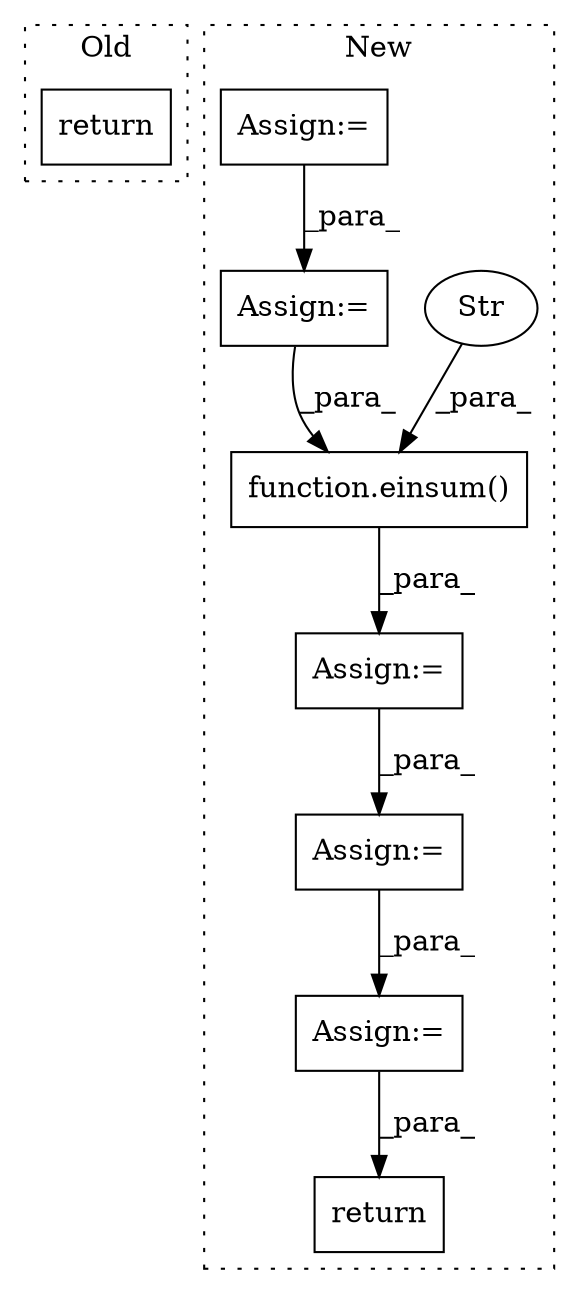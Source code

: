 digraph G {
subgraph cluster0 {
1 [label="return" a="93" s="2730" l="7" shape="box"];
label = "Old";
style="dotted";
}
subgraph cluster1 {
2 [label="function.einsum()" a="75" s="4126,4178" l="7,1" shape="box"];
3 [label="Str" a="66" s="4133" l="31" shape="ellipse"];
4 [label="return" a="93" s="4388" l="7" shape="box"];
5 [label="Assign:=" a="68" s="4192" l="3" shape="box"];
6 [label="Assign:=" a="68" s="4123" l="3" shape="box"];
7 [label="Assign:=" a="68" s="3747" l="3" shape="box"];
8 [label="Assign:=" a="68" s="3806" l="3" shape="box"];
9 [label="Assign:=" a="68" s="4254" l="3" shape="box"];
label = "New";
style="dotted";
}
2 -> 6 [label="_para_"];
3 -> 2 [label="_para_"];
5 -> 9 [label="_para_"];
6 -> 5 [label="_para_"];
7 -> 8 [label="_para_"];
8 -> 2 [label="_para_"];
9 -> 4 [label="_para_"];
}
